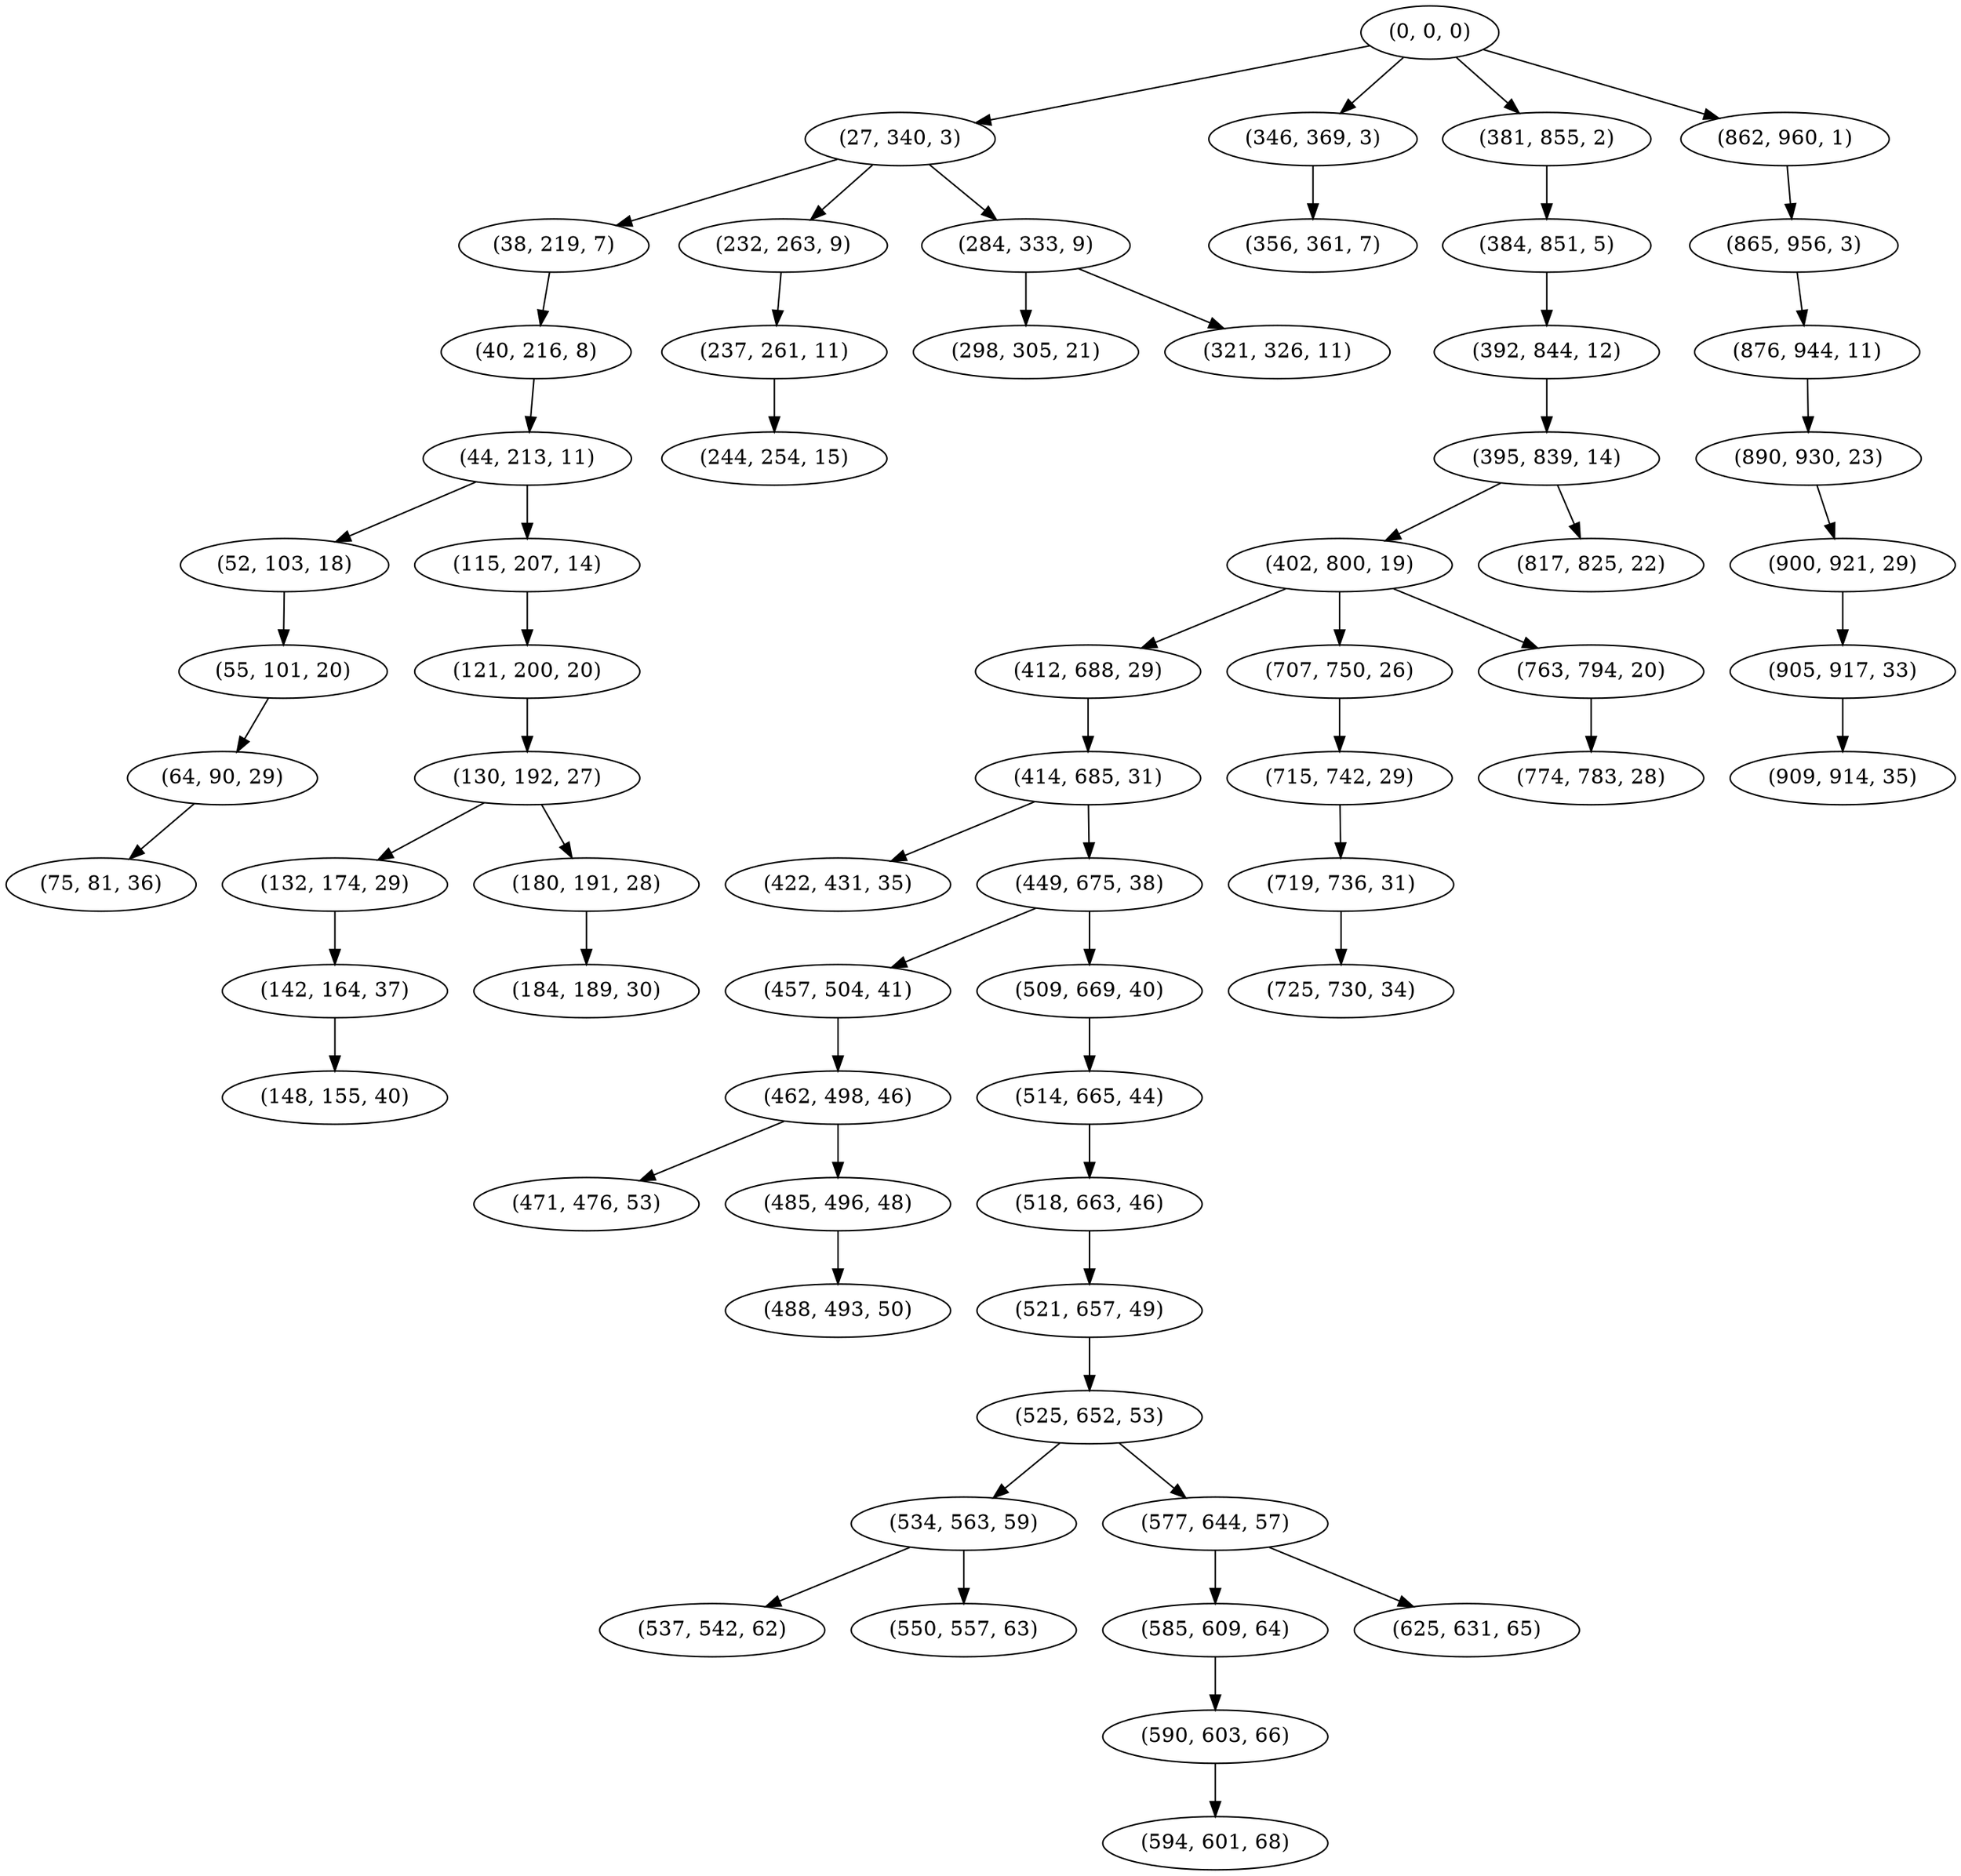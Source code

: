 digraph tree {
    "(0, 0, 0)";
    "(27, 340, 3)";
    "(38, 219, 7)";
    "(40, 216, 8)";
    "(44, 213, 11)";
    "(52, 103, 18)";
    "(55, 101, 20)";
    "(64, 90, 29)";
    "(75, 81, 36)";
    "(115, 207, 14)";
    "(121, 200, 20)";
    "(130, 192, 27)";
    "(132, 174, 29)";
    "(142, 164, 37)";
    "(148, 155, 40)";
    "(180, 191, 28)";
    "(184, 189, 30)";
    "(232, 263, 9)";
    "(237, 261, 11)";
    "(244, 254, 15)";
    "(284, 333, 9)";
    "(298, 305, 21)";
    "(321, 326, 11)";
    "(346, 369, 3)";
    "(356, 361, 7)";
    "(381, 855, 2)";
    "(384, 851, 5)";
    "(392, 844, 12)";
    "(395, 839, 14)";
    "(402, 800, 19)";
    "(412, 688, 29)";
    "(414, 685, 31)";
    "(422, 431, 35)";
    "(449, 675, 38)";
    "(457, 504, 41)";
    "(462, 498, 46)";
    "(471, 476, 53)";
    "(485, 496, 48)";
    "(488, 493, 50)";
    "(509, 669, 40)";
    "(514, 665, 44)";
    "(518, 663, 46)";
    "(521, 657, 49)";
    "(525, 652, 53)";
    "(534, 563, 59)";
    "(537, 542, 62)";
    "(550, 557, 63)";
    "(577, 644, 57)";
    "(585, 609, 64)";
    "(590, 603, 66)";
    "(594, 601, 68)";
    "(625, 631, 65)";
    "(707, 750, 26)";
    "(715, 742, 29)";
    "(719, 736, 31)";
    "(725, 730, 34)";
    "(763, 794, 20)";
    "(774, 783, 28)";
    "(817, 825, 22)";
    "(862, 960, 1)";
    "(865, 956, 3)";
    "(876, 944, 11)";
    "(890, 930, 23)";
    "(900, 921, 29)";
    "(905, 917, 33)";
    "(909, 914, 35)";
    "(0, 0, 0)" -> "(27, 340, 3)";
    "(0, 0, 0)" -> "(346, 369, 3)";
    "(0, 0, 0)" -> "(381, 855, 2)";
    "(0, 0, 0)" -> "(862, 960, 1)";
    "(27, 340, 3)" -> "(38, 219, 7)";
    "(27, 340, 3)" -> "(232, 263, 9)";
    "(27, 340, 3)" -> "(284, 333, 9)";
    "(38, 219, 7)" -> "(40, 216, 8)";
    "(40, 216, 8)" -> "(44, 213, 11)";
    "(44, 213, 11)" -> "(52, 103, 18)";
    "(44, 213, 11)" -> "(115, 207, 14)";
    "(52, 103, 18)" -> "(55, 101, 20)";
    "(55, 101, 20)" -> "(64, 90, 29)";
    "(64, 90, 29)" -> "(75, 81, 36)";
    "(115, 207, 14)" -> "(121, 200, 20)";
    "(121, 200, 20)" -> "(130, 192, 27)";
    "(130, 192, 27)" -> "(132, 174, 29)";
    "(130, 192, 27)" -> "(180, 191, 28)";
    "(132, 174, 29)" -> "(142, 164, 37)";
    "(142, 164, 37)" -> "(148, 155, 40)";
    "(180, 191, 28)" -> "(184, 189, 30)";
    "(232, 263, 9)" -> "(237, 261, 11)";
    "(237, 261, 11)" -> "(244, 254, 15)";
    "(284, 333, 9)" -> "(298, 305, 21)";
    "(284, 333, 9)" -> "(321, 326, 11)";
    "(346, 369, 3)" -> "(356, 361, 7)";
    "(381, 855, 2)" -> "(384, 851, 5)";
    "(384, 851, 5)" -> "(392, 844, 12)";
    "(392, 844, 12)" -> "(395, 839, 14)";
    "(395, 839, 14)" -> "(402, 800, 19)";
    "(395, 839, 14)" -> "(817, 825, 22)";
    "(402, 800, 19)" -> "(412, 688, 29)";
    "(402, 800, 19)" -> "(707, 750, 26)";
    "(402, 800, 19)" -> "(763, 794, 20)";
    "(412, 688, 29)" -> "(414, 685, 31)";
    "(414, 685, 31)" -> "(422, 431, 35)";
    "(414, 685, 31)" -> "(449, 675, 38)";
    "(449, 675, 38)" -> "(457, 504, 41)";
    "(449, 675, 38)" -> "(509, 669, 40)";
    "(457, 504, 41)" -> "(462, 498, 46)";
    "(462, 498, 46)" -> "(471, 476, 53)";
    "(462, 498, 46)" -> "(485, 496, 48)";
    "(485, 496, 48)" -> "(488, 493, 50)";
    "(509, 669, 40)" -> "(514, 665, 44)";
    "(514, 665, 44)" -> "(518, 663, 46)";
    "(518, 663, 46)" -> "(521, 657, 49)";
    "(521, 657, 49)" -> "(525, 652, 53)";
    "(525, 652, 53)" -> "(534, 563, 59)";
    "(525, 652, 53)" -> "(577, 644, 57)";
    "(534, 563, 59)" -> "(537, 542, 62)";
    "(534, 563, 59)" -> "(550, 557, 63)";
    "(577, 644, 57)" -> "(585, 609, 64)";
    "(577, 644, 57)" -> "(625, 631, 65)";
    "(585, 609, 64)" -> "(590, 603, 66)";
    "(590, 603, 66)" -> "(594, 601, 68)";
    "(707, 750, 26)" -> "(715, 742, 29)";
    "(715, 742, 29)" -> "(719, 736, 31)";
    "(719, 736, 31)" -> "(725, 730, 34)";
    "(763, 794, 20)" -> "(774, 783, 28)";
    "(862, 960, 1)" -> "(865, 956, 3)";
    "(865, 956, 3)" -> "(876, 944, 11)";
    "(876, 944, 11)" -> "(890, 930, 23)";
    "(890, 930, 23)" -> "(900, 921, 29)";
    "(900, 921, 29)" -> "(905, 917, 33)";
    "(905, 917, 33)" -> "(909, 914, 35)";
}
